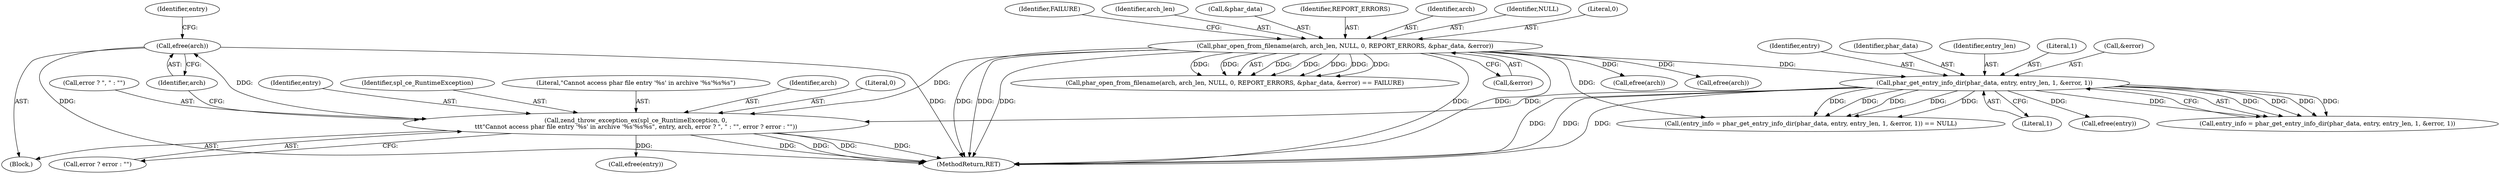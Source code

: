 digraph "0_php_1e9b175204e3286d64dfd6c9f09151c31b5e099a_16@API" {
"1000255" [label="(Call,efree(arch))"];
"1000241" [label="(Call,zend_throw_exception_ex(spl_ce_RuntimeException, 0,\n\t\t\t\"Cannot access phar file entry '%s' in archive '%s'%s%s\", entry, arch, error ? \", \" : \"\", error ? error : \"\"))"];
"1000231" [label="(Call,phar_get_entry_info_dir(phar_data, entry, entry_len, 1, &error, 1))"];
"1000192" [label="(Call,phar_open_from_filename(arch, arch_len, NULL, 0, REPORT_ERRORS, &phar_data, &error))"];
"1000193" [label="(Identifier,arch)"];
"1000241" [label="(Call,zend_throw_exception_ex(spl_ce_RuntimeException, 0,\n\t\t\t\"Cannot access phar file entry '%s' in archive '%s'%s%s\", entry, arch, error ? \", \" : \"\", error ? error : \"\"))"];
"1000195" [label="(Identifier,NULL)"];
"1000204" [label="(Call,efree(arch))"];
"1000236" [label="(Call,&error)"];
"1000228" [label="(Call,(entry_info = phar_get_entry_info_dir(phar_data, entry, entry_len, 1, &error, 1)) == NULL)"];
"1000233" [label="(Identifier,entry)"];
"1000255" [label="(Call,efree(arch))"];
"1000231" [label="(Call,phar_get_entry_info_dir(phar_data, entry, entry_len, 1, &error, 1))"];
"1000232" [label="(Identifier,phar_data)"];
"1000234" [label="(Identifier,entry_len)"];
"1000251" [label="(Call,error ? error : \"\")"];
"1000245" [label="(Identifier,entry)"];
"1000196" [label="(Literal,0)"];
"1000202" [label="(Identifier,FAILURE)"];
"1000242" [label="(Identifier,spl_ce_RuntimeException)"];
"1000235" [label="(Literal,1)"];
"1000194" [label="(Identifier,arch_len)"];
"1000238" [label="(Literal,1)"];
"1000198" [label="(Call,&phar_data)"];
"1000260" [label="(Call,efree(arch))"];
"1000200" [label="(Call,&error)"];
"1000197" [label="(Identifier,REPORT_ERRORS)"];
"1000262" [label="(Call,efree(entry))"];
"1000244" [label="(Literal,\"Cannot access phar file entry '%s' in archive '%s'%s%s\")"];
"1000256" [label="(Identifier,arch)"];
"1000229" [label="(Call,entry_info = phar_get_entry_info_dir(phar_data, entry, entry_len, 1, &error, 1))"];
"1000246" [label="(Identifier,arch)"];
"1000243" [label="(Literal,0)"];
"1000257" [label="(Call,efree(entry))"];
"1000240" [label="(Block,)"];
"1000191" [label="(Call,phar_open_from_filename(arch, arch_len, NULL, 0, REPORT_ERRORS, &phar_data, &error) == FAILURE)"];
"1000192" [label="(Call,phar_open_from_filename(arch, arch_len, NULL, 0, REPORT_ERRORS, &phar_data, &error))"];
"1000247" [label="(Call,error ? \", \" : \"\")"];
"1000258" [label="(Identifier,entry)"];
"1000289" [label="(MethodReturn,RET)"];
"1000255" -> "1000240"  [label="AST: "];
"1000255" -> "1000256"  [label="CFG: "];
"1000256" -> "1000255"  [label="AST: "];
"1000258" -> "1000255"  [label="CFG: "];
"1000255" -> "1000289"  [label="DDG: "];
"1000255" -> "1000289"  [label="DDG: "];
"1000241" -> "1000255"  [label="DDG: "];
"1000241" -> "1000240"  [label="AST: "];
"1000241" -> "1000251"  [label="CFG: "];
"1000242" -> "1000241"  [label="AST: "];
"1000243" -> "1000241"  [label="AST: "];
"1000244" -> "1000241"  [label="AST: "];
"1000245" -> "1000241"  [label="AST: "];
"1000246" -> "1000241"  [label="AST: "];
"1000247" -> "1000241"  [label="AST: "];
"1000251" -> "1000241"  [label="AST: "];
"1000256" -> "1000241"  [label="CFG: "];
"1000241" -> "1000289"  [label="DDG: "];
"1000241" -> "1000289"  [label="DDG: "];
"1000241" -> "1000289"  [label="DDG: "];
"1000241" -> "1000289"  [label="DDG: "];
"1000231" -> "1000241"  [label="DDG: "];
"1000192" -> "1000241"  [label="DDG: "];
"1000241" -> "1000257"  [label="DDG: "];
"1000231" -> "1000229"  [label="AST: "];
"1000231" -> "1000238"  [label="CFG: "];
"1000232" -> "1000231"  [label="AST: "];
"1000233" -> "1000231"  [label="AST: "];
"1000234" -> "1000231"  [label="AST: "];
"1000235" -> "1000231"  [label="AST: "];
"1000236" -> "1000231"  [label="AST: "];
"1000238" -> "1000231"  [label="AST: "];
"1000229" -> "1000231"  [label="CFG: "];
"1000231" -> "1000289"  [label="DDG: "];
"1000231" -> "1000289"  [label="DDG: "];
"1000231" -> "1000289"  [label="DDG: "];
"1000231" -> "1000228"  [label="DDG: "];
"1000231" -> "1000228"  [label="DDG: "];
"1000231" -> "1000228"  [label="DDG: "];
"1000231" -> "1000228"  [label="DDG: "];
"1000231" -> "1000228"  [label="DDG: "];
"1000231" -> "1000229"  [label="DDG: "];
"1000231" -> "1000229"  [label="DDG: "];
"1000231" -> "1000229"  [label="DDG: "];
"1000231" -> "1000229"  [label="DDG: "];
"1000231" -> "1000229"  [label="DDG: "];
"1000192" -> "1000231"  [label="DDG: "];
"1000231" -> "1000262"  [label="DDG: "];
"1000192" -> "1000191"  [label="AST: "];
"1000192" -> "1000200"  [label="CFG: "];
"1000193" -> "1000192"  [label="AST: "];
"1000194" -> "1000192"  [label="AST: "];
"1000195" -> "1000192"  [label="AST: "];
"1000196" -> "1000192"  [label="AST: "];
"1000197" -> "1000192"  [label="AST: "];
"1000198" -> "1000192"  [label="AST: "];
"1000200" -> "1000192"  [label="AST: "];
"1000202" -> "1000192"  [label="CFG: "];
"1000192" -> "1000289"  [label="DDG: "];
"1000192" -> "1000289"  [label="DDG: "];
"1000192" -> "1000289"  [label="DDG: "];
"1000192" -> "1000289"  [label="DDG: "];
"1000192" -> "1000289"  [label="DDG: "];
"1000192" -> "1000191"  [label="DDG: "];
"1000192" -> "1000191"  [label="DDG: "];
"1000192" -> "1000191"  [label="DDG: "];
"1000192" -> "1000191"  [label="DDG: "];
"1000192" -> "1000191"  [label="DDG: "];
"1000192" -> "1000191"  [label="DDG: "];
"1000192" -> "1000191"  [label="DDG: "];
"1000192" -> "1000204"  [label="DDG: "];
"1000192" -> "1000228"  [label="DDG: "];
"1000192" -> "1000260"  [label="DDG: "];
}
